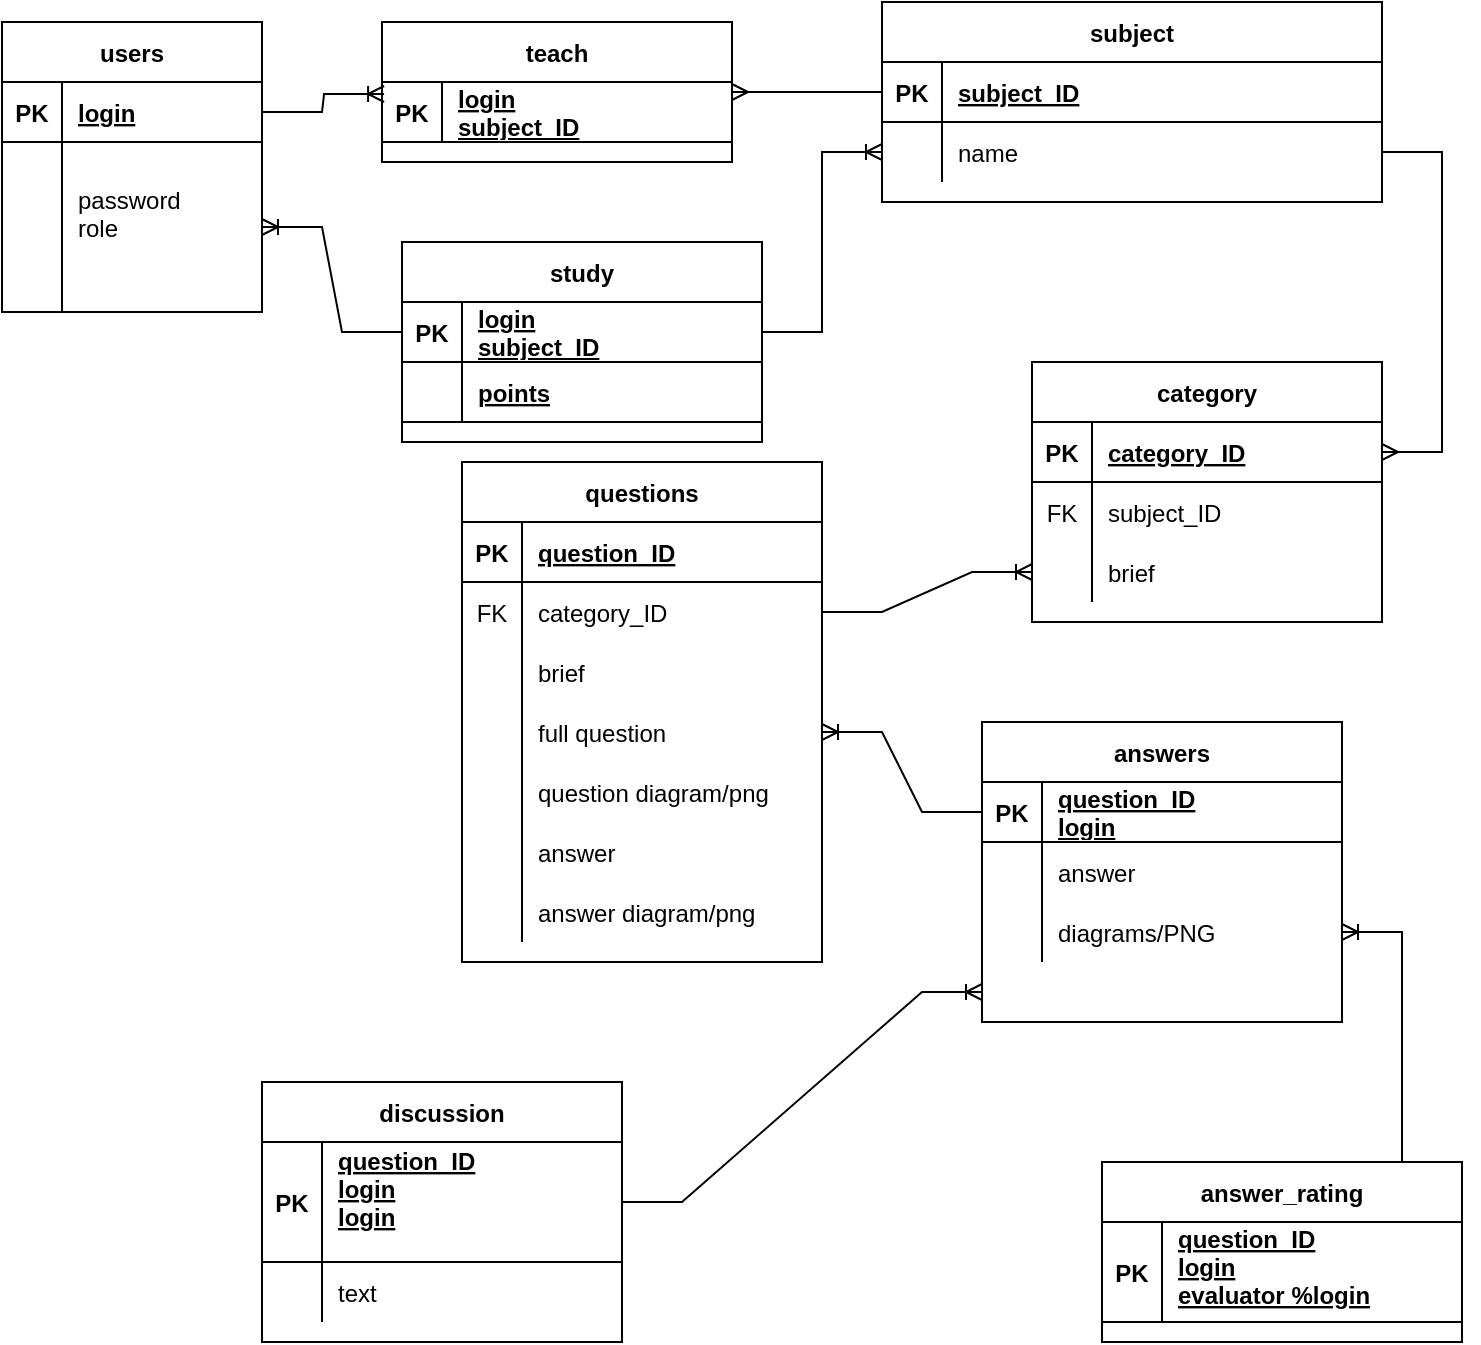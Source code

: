 <mxfile version="15.5.8" type="device"><diagram id="R2lEEEUBdFMjLlhIrx00" name="Page-1"><mxGraphModel dx="1350" dy="793" grid="1" gridSize="10" guides="1" tooltips="1" connect="1" arrows="1" fold="1" page="1" pageScale="1" pageWidth="850" pageHeight="1100" math="0" shadow="0" extFonts="Permanent Marker^https://fonts.googleapis.com/css?family=Permanent+Marker"><root><mxCell id="0"/><mxCell id="1" parent="0"/><mxCell id="C-vyLk0tnHw3VtMMgP7b-2" value="subject" style="shape=table;startSize=30;container=1;collapsible=1;childLayout=tableLayout;fixedRows=1;rowLines=0;fontStyle=1;align=center;resizeLast=1;" parent="1" vertex="1"><mxGeometry x="490" y="90" width="250" height="100" as="geometry"/></mxCell><mxCell id="C-vyLk0tnHw3VtMMgP7b-3" value="" style="shape=partialRectangle;collapsible=0;dropTarget=0;pointerEvents=0;fillColor=none;points=[[0,0.5],[1,0.5]];portConstraint=eastwest;top=0;left=0;right=0;bottom=1;" parent="C-vyLk0tnHw3VtMMgP7b-2" vertex="1"><mxGeometry y="30" width="250" height="30" as="geometry"/></mxCell><mxCell id="C-vyLk0tnHw3VtMMgP7b-4" value="PK" style="shape=partialRectangle;overflow=hidden;connectable=0;fillColor=none;top=0;left=0;bottom=0;right=0;fontStyle=1;" parent="C-vyLk0tnHw3VtMMgP7b-3" vertex="1"><mxGeometry width="30" height="30" as="geometry"><mxRectangle width="30" height="30" as="alternateBounds"/></mxGeometry></mxCell><mxCell id="C-vyLk0tnHw3VtMMgP7b-5" value="subject_ID" style="shape=partialRectangle;overflow=hidden;connectable=0;fillColor=none;top=0;left=0;bottom=0;right=0;align=left;spacingLeft=6;fontStyle=5;" parent="C-vyLk0tnHw3VtMMgP7b-3" vertex="1"><mxGeometry x="30" width="220" height="30" as="geometry"><mxRectangle width="220" height="30" as="alternateBounds"/></mxGeometry></mxCell><mxCell id="C-vyLk0tnHw3VtMMgP7b-6" value="" style="shape=partialRectangle;collapsible=0;dropTarget=0;pointerEvents=0;fillColor=none;points=[[0,0.5],[1,0.5]];portConstraint=eastwest;top=0;left=0;right=0;bottom=0;" parent="C-vyLk0tnHw3VtMMgP7b-2" vertex="1"><mxGeometry y="60" width="250" height="30" as="geometry"/></mxCell><mxCell id="C-vyLk0tnHw3VtMMgP7b-7" value="&#xA;" style="shape=partialRectangle;overflow=hidden;connectable=0;fillColor=none;top=0;left=0;bottom=0;right=0;" parent="C-vyLk0tnHw3VtMMgP7b-6" vertex="1"><mxGeometry width="30" height="30" as="geometry"><mxRectangle width="30" height="30" as="alternateBounds"/></mxGeometry></mxCell><mxCell id="C-vyLk0tnHw3VtMMgP7b-8" value="name" style="shape=partialRectangle;overflow=hidden;connectable=0;fillColor=none;top=0;left=0;bottom=0;right=0;align=left;spacingLeft=6;" parent="C-vyLk0tnHw3VtMMgP7b-6" vertex="1"><mxGeometry x="30" width="220" height="30" as="geometry"><mxRectangle width="220" height="30" as="alternateBounds"/></mxGeometry></mxCell><mxCell id="C-vyLk0tnHw3VtMMgP7b-23" value="users" style="shape=table;startSize=30;container=1;collapsible=1;childLayout=tableLayout;fixedRows=1;rowLines=0;fontStyle=1;align=center;resizeLast=1;" parent="1" vertex="1"><mxGeometry x="50" y="100" width="130" height="145" as="geometry"/></mxCell><mxCell id="C-vyLk0tnHw3VtMMgP7b-24" value="" style="shape=partialRectangle;collapsible=0;dropTarget=0;pointerEvents=0;fillColor=none;points=[[0,0.5],[1,0.5]];portConstraint=eastwest;top=0;left=0;right=0;bottom=1;" parent="C-vyLk0tnHw3VtMMgP7b-23" vertex="1"><mxGeometry y="30" width="130" height="30" as="geometry"/></mxCell><mxCell id="C-vyLk0tnHw3VtMMgP7b-25" value="PK" style="shape=partialRectangle;overflow=hidden;connectable=0;fillColor=none;top=0;left=0;bottom=0;right=0;fontStyle=1;" parent="C-vyLk0tnHw3VtMMgP7b-24" vertex="1"><mxGeometry width="30" height="30" as="geometry"><mxRectangle width="30" height="30" as="alternateBounds"/></mxGeometry></mxCell><mxCell id="C-vyLk0tnHw3VtMMgP7b-26" value="login" style="shape=partialRectangle;overflow=hidden;connectable=0;fillColor=none;top=0;left=0;bottom=0;right=0;align=left;spacingLeft=6;fontStyle=5;" parent="C-vyLk0tnHw3VtMMgP7b-24" vertex="1"><mxGeometry x="30" width="100" height="30" as="geometry"><mxRectangle width="100" height="30" as="alternateBounds"/></mxGeometry></mxCell><mxCell id="C-vyLk0tnHw3VtMMgP7b-27" value="" style="shape=partialRectangle;collapsible=0;dropTarget=0;pointerEvents=0;fillColor=none;points=[[0,0.5],[1,0.5]];portConstraint=eastwest;top=0;left=0;right=0;bottom=0;" parent="C-vyLk0tnHw3VtMMgP7b-23" vertex="1"><mxGeometry y="60" width="130" height="85" as="geometry"/></mxCell><mxCell id="C-vyLk0tnHw3VtMMgP7b-28" value="" style="shape=partialRectangle;overflow=hidden;connectable=0;fillColor=none;top=0;left=0;bottom=0;right=0;" parent="C-vyLk0tnHw3VtMMgP7b-27" vertex="1"><mxGeometry width="30" height="85" as="geometry"><mxRectangle width="30" height="85" as="alternateBounds"/></mxGeometry></mxCell><mxCell id="C-vyLk0tnHw3VtMMgP7b-29" value="password&#xA;role&#xA;" style="shape=partialRectangle;overflow=hidden;connectable=0;fillColor=none;top=0;left=0;bottom=0;right=0;align=left;spacingLeft=6;" parent="C-vyLk0tnHw3VtMMgP7b-27" vertex="1"><mxGeometry x="30" width="100" height="85" as="geometry"><mxRectangle width="100" height="85" as="alternateBounds"/></mxGeometry></mxCell><mxCell id="yp5gEyYCe2TFJWYQGYgd-33" value="teach" style="shape=table;startSize=30;container=1;collapsible=1;childLayout=tableLayout;fixedRows=1;rowLines=0;fontStyle=1;align=center;resizeLast=1;fillColor=default;" vertex="1" parent="1"><mxGeometry x="240" y="100" width="175" height="70" as="geometry"/></mxCell><mxCell id="yp5gEyYCe2TFJWYQGYgd-34" value="" style="shape=partialRectangle;collapsible=0;dropTarget=0;pointerEvents=0;fillColor=none;top=0;left=0;bottom=1;right=0;points=[[0,0.5],[1,0.5]];portConstraint=eastwest;" vertex="1" parent="yp5gEyYCe2TFJWYQGYgd-33"><mxGeometry y="30" width="175" height="30" as="geometry"/></mxCell><mxCell id="yp5gEyYCe2TFJWYQGYgd-35" value="PK" style="shape=partialRectangle;connectable=0;fillColor=none;top=0;left=0;bottom=0;right=0;fontStyle=1;overflow=hidden;" vertex="1" parent="yp5gEyYCe2TFJWYQGYgd-34"><mxGeometry width="30" height="30" as="geometry"><mxRectangle width="30" height="30" as="alternateBounds"/></mxGeometry></mxCell><mxCell id="yp5gEyYCe2TFJWYQGYgd-36" value="login&#xA;subject_ID&#xA;" style="shape=partialRectangle;connectable=0;fillColor=none;top=0;left=0;bottom=0;right=0;align=left;spacingLeft=6;fontStyle=5;overflow=hidden;" vertex="1" parent="yp5gEyYCe2TFJWYQGYgd-34"><mxGeometry x="30" width="145" height="30" as="geometry"><mxRectangle width="145" height="30" as="alternateBounds"/></mxGeometry></mxCell><mxCell id="yp5gEyYCe2TFJWYQGYgd-46" value="" style="edgeStyle=entityRelationEdgeStyle;fontSize=12;html=1;endArrow=ERoneToMany;rounded=0;exitX=1;exitY=0.5;exitDx=0;exitDy=0;entryX=0.006;entryY=0.2;entryDx=0;entryDy=0;entryPerimeter=0;" edge="1" parent="1" source="C-vyLk0tnHw3VtMMgP7b-24" target="yp5gEyYCe2TFJWYQGYgd-34"><mxGeometry width="100" height="100" relative="1" as="geometry"><mxPoint x="200" y="330" as="sourcePoint"/><mxPoint x="300" y="230" as="targetPoint"/></mxGeometry></mxCell><mxCell id="yp5gEyYCe2TFJWYQGYgd-47" value="" style="edgeStyle=entityRelationEdgeStyle;fontSize=12;html=1;endArrow=ERmany;rounded=0;exitX=0;exitY=0.5;exitDx=0;exitDy=0;entryX=1;entryY=0.5;entryDx=0;entryDy=0;" edge="1" parent="1" source="C-vyLk0tnHw3VtMMgP7b-3" target="yp5gEyYCe2TFJWYQGYgd-33"><mxGeometry width="100" height="100" relative="1" as="geometry"><mxPoint x="410" y="400" as="sourcePoint"/><mxPoint x="510" y="300" as="targetPoint"/></mxGeometry></mxCell><mxCell id="yp5gEyYCe2TFJWYQGYgd-48" value="questions" style="shape=table;startSize=30;container=1;collapsible=1;childLayout=tableLayout;fixedRows=1;rowLines=0;fontStyle=1;align=center;resizeLast=1;fillColor=default;" vertex="1" parent="1"><mxGeometry x="280" y="320" width="180" height="250" as="geometry"/></mxCell><mxCell id="yp5gEyYCe2TFJWYQGYgd-49" value="" style="shape=partialRectangle;collapsible=0;dropTarget=0;pointerEvents=0;fillColor=none;top=0;left=0;bottom=1;right=0;points=[[0,0.5],[1,0.5]];portConstraint=eastwest;" vertex="1" parent="yp5gEyYCe2TFJWYQGYgd-48"><mxGeometry y="30" width="180" height="30" as="geometry"/></mxCell><mxCell id="yp5gEyYCe2TFJWYQGYgd-50" value="PK" style="shape=partialRectangle;connectable=0;fillColor=none;top=0;left=0;bottom=0;right=0;fontStyle=1;overflow=hidden;" vertex="1" parent="yp5gEyYCe2TFJWYQGYgd-49"><mxGeometry width="30" height="30" as="geometry"><mxRectangle width="30" height="30" as="alternateBounds"/></mxGeometry></mxCell><mxCell id="yp5gEyYCe2TFJWYQGYgd-51" value="question_ID" style="shape=partialRectangle;connectable=0;fillColor=none;top=0;left=0;bottom=0;right=0;align=left;spacingLeft=6;fontStyle=5;overflow=hidden;" vertex="1" parent="yp5gEyYCe2TFJWYQGYgd-49"><mxGeometry x="30" width="150" height="30" as="geometry"><mxRectangle width="150" height="30" as="alternateBounds"/></mxGeometry></mxCell><mxCell id="yp5gEyYCe2TFJWYQGYgd-52" value="" style="shape=partialRectangle;collapsible=0;dropTarget=0;pointerEvents=0;fillColor=none;top=0;left=0;bottom=0;right=0;points=[[0,0.5],[1,0.5]];portConstraint=eastwest;" vertex="1" parent="yp5gEyYCe2TFJWYQGYgd-48"><mxGeometry y="60" width="180" height="30" as="geometry"/></mxCell><mxCell id="yp5gEyYCe2TFJWYQGYgd-53" value="FK" style="shape=partialRectangle;connectable=0;fillColor=none;top=0;left=0;bottom=0;right=0;editable=1;overflow=hidden;" vertex="1" parent="yp5gEyYCe2TFJWYQGYgd-52"><mxGeometry width="30" height="30" as="geometry"><mxRectangle width="30" height="30" as="alternateBounds"/></mxGeometry></mxCell><mxCell id="yp5gEyYCe2TFJWYQGYgd-54" value="category_ID" style="shape=partialRectangle;connectable=0;fillColor=none;top=0;left=0;bottom=0;right=0;align=left;spacingLeft=6;overflow=hidden;" vertex="1" parent="yp5gEyYCe2TFJWYQGYgd-52"><mxGeometry x="30" width="150" height="30" as="geometry"><mxRectangle width="150" height="30" as="alternateBounds"/></mxGeometry></mxCell><mxCell id="yp5gEyYCe2TFJWYQGYgd-70" style="shape=partialRectangle;collapsible=0;dropTarget=0;pointerEvents=0;fillColor=none;top=0;left=0;bottom=0;right=0;points=[[0,0.5],[1,0.5]];portConstraint=eastwest;" vertex="1" parent="yp5gEyYCe2TFJWYQGYgd-48"><mxGeometry y="90" width="180" height="30" as="geometry"/></mxCell><mxCell id="yp5gEyYCe2TFJWYQGYgd-71" style="shape=partialRectangle;connectable=0;fillColor=none;top=0;left=0;bottom=0;right=0;editable=1;overflow=hidden;" vertex="1" parent="yp5gEyYCe2TFJWYQGYgd-70"><mxGeometry width="30" height="30" as="geometry"><mxRectangle width="30" height="30" as="alternateBounds"/></mxGeometry></mxCell><mxCell id="yp5gEyYCe2TFJWYQGYgd-72" value="brief" style="shape=partialRectangle;connectable=0;fillColor=none;top=0;left=0;bottom=0;right=0;align=left;spacingLeft=6;overflow=hidden;" vertex="1" parent="yp5gEyYCe2TFJWYQGYgd-70"><mxGeometry x="30" width="150" height="30" as="geometry"><mxRectangle width="150" height="30" as="alternateBounds"/></mxGeometry></mxCell><mxCell id="yp5gEyYCe2TFJWYQGYgd-73" style="shape=partialRectangle;collapsible=0;dropTarget=0;pointerEvents=0;fillColor=none;top=0;left=0;bottom=0;right=0;points=[[0,0.5],[1,0.5]];portConstraint=eastwest;" vertex="1" parent="yp5gEyYCe2TFJWYQGYgd-48"><mxGeometry y="120" width="180" height="30" as="geometry"/></mxCell><mxCell id="yp5gEyYCe2TFJWYQGYgd-74" style="shape=partialRectangle;connectable=0;fillColor=none;top=0;left=0;bottom=0;right=0;editable=1;overflow=hidden;" vertex="1" parent="yp5gEyYCe2TFJWYQGYgd-73"><mxGeometry width="30" height="30" as="geometry"><mxRectangle width="30" height="30" as="alternateBounds"/></mxGeometry></mxCell><mxCell id="yp5gEyYCe2TFJWYQGYgd-75" value="full question" style="shape=partialRectangle;connectable=0;fillColor=none;top=0;left=0;bottom=0;right=0;align=left;spacingLeft=6;overflow=hidden;" vertex="1" parent="yp5gEyYCe2TFJWYQGYgd-73"><mxGeometry x="30" width="150" height="30" as="geometry"><mxRectangle width="150" height="30" as="alternateBounds"/></mxGeometry></mxCell><mxCell id="yp5gEyYCe2TFJWYQGYgd-117" style="shape=partialRectangle;collapsible=0;dropTarget=0;pointerEvents=0;fillColor=none;top=0;left=0;bottom=0;right=0;points=[[0,0.5],[1,0.5]];portConstraint=eastwest;" vertex="1" parent="yp5gEyYCe2TFJWYQGYgd-48"><mxGeometry y="150" width="180" height="30" as="geometry"/></mxCell><mxCell id="yp5gEyYCe2TFJWYQGYgd-118" style="shape=partialRectangle;connectable=0;fillColor=none;top=0;left=0;bottom=0;right=0;editable=1;overflow=hidden;" vertex="1" parent="yp5gEyYCe2TFJWYQGYgd-117"><mxGeometry width="30" height="30" as="geometry"><mxRectangle width="30" height="30" as="alternateBounds"/></mxGeometry></mxCell><mxCell id="yp5gEyYCe2TFJWYQGYgd-119" value="question diagram/png" style="shape=partialRectangle;connectable=0;fillColor=none;top=0;left=0;bottom=0;right=0;align=left;spacingLeft=6;overflow=hidden;" vertex="1" parent="yp5gEyYCe2TFJWYQGYgd-117"><mxGeometry x="30" width="150" height="30" as="geometry"><mxRectangle width="150" height="30" as="alternateBounds"/></mxGeometry></mxCell><mxCell id="yp5gEyYCe2TFJWYQGYgd-79" style="shape=partialRectangle;collapsible=0;dropTarget=0;pointerEvents=0;fillColor=none;top=0;left=0;bottom=0;right=0;points=[[0,0.5],[1,0.5]];portConstraint=eastwest;" vertex="1" parent="yp5gEyYCe2TFJWYQGYgd-48"><mxGeometry y="180" width="180" height="30" as="geometry"/></mxCell><mxCell id="yp5gEyYCe2TFJWYQGYgd-80" style="shape=partialRectangle;connectable=0;fillColor=none;top=0;left=0;bottom=0;right=0;editable=1;overflow=hidden;" vertex="1" parent="yp5gEyYCe2TFJWYQGYgd-79"><mxGeometry width="30" height="30" as="geometry"><mxRectangle width="30" height="30" as="alternateBounds"/></mxGeometry></mxCell><mxCell id="yp5gEyYCe2TFJWYQGYgd-81" value="answer" style="shape=partialRectangle;connectable=0;fillColor=none;top=0;left=0;bottom=0;right=0;align=left;spacingLeft=6;overflow=hidden;" vertex="1" parent="yp5gEyYCe2TFJWYQGYgd-79"><mxGeometry x="30" width="150" height="30" as="geometry"><mxRectangle width="150" height="30" as="alternateBounds"/></mxGeometry></mxCell><mxCell id="yp5gEyYCe2TFJWYQGYgd-188" style="shape=partialRectangle;collapsible=0;dropTarget=0;pointerEvents=0;fillColor=none;top=0;left=0;bottom=0;right=0;points=[[0,0.5],[1,0.5]];portConstraint=eastwest;" vertex="1" parent="yp5gEyYCe2TFJWYQGYgd-48"><mxGeometry y="210" width="180" height="30" as="geometry"/></mxCell><mxCell id="yp5gEyYCe2TFJWYQGYgd-189" style="shape=partialRectangle;connectable=0;fillColor=none;top=0;left=0;bottom=0;right=0;editable=1;overflow=hidden;" vertex="1" parent="yp5gEyYCe2TFJWYQGYgd-188"><mxGeometry width="30" height="30" as="geometry"><mxRectangle width="30" height="30" as="alternateBounds"/></mxGeometry></mxCell><mxCell id="yp5gEyYCe2TFJWYQGYgd-190" value="answer diagram/png" style="shape=partialRectangle;connectable=0;fillColor=none;top=0;left=0;bottom=0;right=0;align=left;spacingLeft=6;overflow=hidden;" vertex="1" parent="yp5gEyYCe2TFJWYQGYgd-188"><mxGeometry x="30" width="150" height="30" as="geometry"><mxRectangle width="150" height="30" as="alternateBounds"/></mxGeometry></mxCell><mxCell id="yp5gEyYCe2TFJWYQGYgd-85" value="answer_rating" style="shape=table;startSize=30;container=1;collapsible=1;childLayout=tableLayout;fixedRows=1;rowLines=0;fontStyle=1;align=center;resizeLast=1;fillColor=default;" vertex="1" parent="1"><mxGeometry x="600" y="670" width="180" height="90" as="geometry"/></mxCell><mxCell id="yp5gEyYCe2TFJWYQGYgd-86" value="" style="shape=partialRectangle;collapsible=0;dropTarget=0;pointerEvents=0;fillColor=none;top=0;left=0;bottom=1;right=0;points=[[0,0.5],[1,0.5]];portConstraint=eastwest;" vertex="1" parent="yp5gEyYCe2TFJWYQGYgd-85"><mxGeometry y="30" width="180" height="50" as="geometry"/></mxCell><mxCell id="yp5gEyYCe2TFJWYQGYgd-87" value="PK" style="shape=partialRectangle;connectable=0;fillColor=none;top=0;left=0;bottom=0;right=0;fontStyle=1;overflow=hidden;" vertex="1" parent="yp5gEyYCe2TFJWYQGYgd-86"><mxGeometry width="30" height="50" as="geometry"><mxRectangle width="30" height="50" as="alternateBounds"/></mxGeometry></mxCell><mxCell id="yp5gEyYCe2TFJWYQGYgd-88" value="question_ID&#xA;login&#xA;evaluator %login&#xA;" style="shape=partialRectangle;connectable=0;fillColor=none;top=0;left=0;bottom=0;right=0;align=left;spacingLeft=6;fontStyle=5;overflow=hidden;" vertex="1" parent="yp5gEyYCe2TFJWYQGYgd-86"><mxGeometry x="30" width="150" height="50" as="geometry"><mxRectangle width="150" height="50" as="alternateBounds"/></mxGeometry></mxCell><mxCell id="yp5gEyYCe2TFJWYQGYgd-101" value="answers" style="shape=table;startSize=30;container=1;collapsible=1;childLayout=tableLayout;fixedRows=1;rowLines=0;fontStyle=1;align=center;resizeLast=1;fillColor=default;" vertex="1" parent="1"><mxGeometry x="540" y="450" width="180" height="150" as="geometry"/></mxCell><mxCell id="yp5gEyYCe2TFJWYQGYgd-102" value="" style="shape=partialRectangle;collapsible=0;dropTarget=0;pointerEvents=0;fillColor=none;top=0;left=0;bottom=1;right=0;points=[[0,0.5],[1,0.5]];portConstraint=eastwest;" vertex="1" parent="yp5gEyYCe2TFJWYQGYgd-101"><mxGeometry y="30" width="180" height="30" as="geometry"/></mxCell><mxCell id="yp5gEyYCe2TFJWYQGYgd-103" value="PK" style="shape=partialRectangle;connectable=0;fillColor=none;top=0;left=0;bottom=0;right=0;fontStyle=1;overflow=hidden;" vertex="1" parent="yp5gEyYCe2TFJWYQGYgd-102"><mxGeometry width="30" height="30" as="geometry"><mxRectangle width="30" height="30" as="alternateBounds"/></mxGeometry></mxCell><mxCell id="yp5gEyYCe2TFJWYQGYgd-104" value="question_ID&#xA;login&#xA;" style="shape=partialRectangle;connectable=0;fillColor=none;top=0;left=0;bottom=0;right=0;align=left;spacingLeft=6;fontStyle=5;overflow=hidden;" vertex="1" parent="yp5gEyYCe2TFJWYQGYgd-102"><mxGeometry x="30" width="150" height="30" as="geometry"><mxRectangle width="150" height="30" as="alternateBounds"/></mxGeometry></mxCell><mxCell id="yp5gEyYCe2TFJWYQGYgd-105" value="" style="shape=partialRectangle;collapsible=0;dropTarget=0;pointerEvents=0;fillColor=none;top=0;left=0;bottom=0;right=0;points=[[0,0.5],[1,0.5]];portConstraint=eastwest;" vertex="1" parent="yp5gEyYCe2TFJWYQGYgd-101"><mxGeometry y="60" width="180" height="30" as="geometry"/></mxCell><mxCell id="yp5gEyYCe2TFJWYQGYgd-106" value="" style="shape=partialRectangle;connectable=0;fillColor=none;top=0;left=0;bottom=0;right=0;editable=1;overflow=hidden;" vertex="1" parent="yp5gEyYCe2TFJWYQGYgd-105"><mxGeometry width="30" height="30" as="geometry"><mxRectangle width="30" height="30" as="alternateBounds"/></mxGeometry></mxCell><mxCell id="yp5gEyYCe2TFJWYQGYgd-107" value="answer" style="shape=partialRectangle;connectable=0;fillColor=none;top=0;left=0;bottom=0;right=0;align=left;spacingLeft=6;overflow=hidden;" vertex="1" parent="yp5gEyYCe2TFJWYQGYgd-105"><mxGeometry x="30" width="150" height="30" as="geometry"><mxRectangle width="150" height="30" as="alternateBounds"/></mxGeometry></mxCell><mxCell id="yp5gEyYCe2TFJWYQGYgd-114" style="shape=partialRectangle;collapsible=0;dropTarget=0;pointerEvents=0;fillColor=none;top=0;left=0;bottom=0;right=0;points=[[0,0.5],[1,0.5]];portConstraint=eastwest;" vertex="1" parent="yp5gEyYCe2TFJWYQGYgd-101"><mxGeometry y="90" width="180" height="30" as="geometry"/></mxCell><mxCell id="yp5gEyYCe2TFJWYQGYgd-115" style="shape=partialRectangle;connectable=0;fillColor=none;top=0;left=0;bottom=0;right=0;editable=1;overflow=hidden;" vertex="1" parent="yp5gEyYCe2TFJWYQGYgd-114"><mxGeometry width="30" height="30" as="geometry"><mxRectangle width="30" height="30" as="alternateBounds"/></mxGeometry></mxCell><mxCell id="yp5gEyYCe2TFJWYQGYgd-116" value="diagrams/PNG" style="shape=partialRectangle;connectable=0;fillColor=none;top=0;left=0;bottom=0;right=0;align=left;spacingLeft=6;overflow=hidden;" vertex="1" parent="yp5gEyYCe2TFJWYQGYgd-114"><mxGeometry x="30" width="150" height="30" as="geometry"><mxRectangle width="150" height="30" as="alternateBounds"/></mxGeometry></mxCell><mxCell id="yp5gEyYCe2TFJWYQGYgd-120" value="category" style="shape=table;startSize=30;container=1;collapsible=1;childLayout=tableLayout;fixedRows=1;rowLines=0;fontStyle=1;align=center;resizeLast=1;fillColor=default;" vertex="1" parent="1"><mxGeometry x="565" y="270" width="175" height="130" as="geometry"/></mxCell><mxCell id="yp5gEyYCe2TFJWYQGYgd-121" value="" style="shape=partialRectangle;collapsible=0;dropTarget=0;pointerEvents=0;fillColor=none;top=0;left=0;bottom=1;right=0;points=[[0,0.5],[1,0.5]];portConstraint=eastwest;" vertex="1" parent="yp5gEyYCe2TFJWYQGYgd-120"><mxGeometry y="30" width="175" height="30" as="geometry"/></mxCell><mxCell id="yp5gEyYCe2TFJWYQGYgd-122" value="PK" style="shape=partialRectangle;connectable=0;fillColor=none;top=0;left=0;bottom=0;right=0;fontStyle=1;overflow=hidden;" vertex="1" parent="yp5gEyYCe2TFJWYQGYgd-121"><mxGeometry width="30" height="30" as="geometry"><mxRectangle width="30" height="30" as="alternateBounds"/></mxGeometry></mxCell><mxCell id="yp5gEyYCe2TFJWYQGYgd-123" value="category_ID" style="shape=partialRectangle;connectable=0;fillColor=none;top=0;left=0;bottom=0;right=0;align=left;spacingLeft=6;fontStyle=5;overflow=hidden;" vertex="1" parent="yp5gEyYCe2TFJWYQGYgd-121"><mxGeometry x="30" width="145" height="30" as="geometry"><mxRectangle width="145" height="30" as="alternateBounds"/></mxGeometry></mxCell><mxCell id="yp5gEyYCe2TFJWYQGYgd-133" style="shape=partialRectangle;collapsible=0;dropTarget=0;pointerEvents=0;fillColor=none;top=0;left=0;bottom=0;right=0;points=[[0,0.5],[1,0.5]];portConstraint=eastwest;" vertex="1" parent="yp5gEyYCe2TFJWYQGYgd-120"><mxGeometry y="60" width="175" height="30" as="geometry"/></mxCell><mxCell id="yp5gEyYCe2TFJWYQGYgd-134" value="FK" style="shape=partialRectangle;connectable=0;fillColor=none;top=0;left=0;bottom=0;right=0;editable=1;overflow=hidden;" vertex="1" parent="yp5gEyYCe2TFJWYQGYgd-133"><mxGeometry width="30" height="30" as="geometry"><mxRectangle width="30" height="30" as="alternateBounds"/></mxGeometry></mxCell><mxCell id="yp5gEyYCe2TFJWYQGYgd-135" value="subject_ID" style="shape=partialRectangle;connectable=0;fillColor=none;top=0;left=0;bottom=0;right=0;align=left;spacingLeft=6;overflow=hidden;" vertex="1" parent="yp5gEyYCe2TFJWYQGYgd-133"><mxGeometry x="30" width="145" height="30" as="geometry"><mxRectangle width="145" height="30" as="alternateBounds"/></mxGeometry></mxCell><mxCell id="yp5gEyYCe2TFJWYQGYgd-124" value="" style="shape=partialRectangle;collapsible=0;dropTarget=0;pointerEvents=0;fillColor=none;top=0;left=0;bottom=0;right=0;points=[[0,0.5],[1,0.5]];portConstraint=eastwest;" vertex="1" parent="yp5gEyYCe2TFJWYQGYgd-120"><mxGeometry y="90" width="175" height="30" as="geometry"/></mxCell><mxCell id="yp5gEyYCe2TFJWYQGYgd-125" value="" style="shape=partialRectangle;connectable=0;fillColor=none;top=0;left=0;bottom=0;right=0;editable=1;overflow=hidden;" vertex="1" parent="yp5gEyYCe2TFJWYQGYgd-124"><mxGeometry width="30" height="30" as="geometry"><mxRectangle width="30" height="30" as="alternateBounds"/></mxGeometry></mxCell><mxCell id="yp5gEyYCe2TFJWYQGYgd-126" value="brief" style="shape=partialRectangle;connectable=0;fillColor=none;top=0;left=0;bottom=0;right=0;align=left;spacingLeft=6;overflow=hidden;" vertex="1" parent="yp5gEyYCe2TFJWYQGYgd-124"><mxGeometry x="30" width="145" height="30" as="geometry"><mxRectangle width="145" height="30" as="alternateBounds"/></mxGeometry></mxCell><mxCell id="yp5gEyYCe2TFJWYQGYgd-136" value="" style="edgeStyle=entityRelationEdgeStyle;fontSize=12;html=1;endArrow=ERmany;rounded=0;exitX=1;exitY=0.5;exitDx=0;exitDy=0;entryX=1;entryY=0.5;entryDx=0;entryDy=0;" edge="1" parent="1" source="C-vyLk0tnHw3VtMMgP7b-6" target="yp5gEyYCe2TFJWYQGYgd-121"><mxGeometry width="100" height="100" relative="1" as="geometry"><mxPoint x="360" y="670" as="sourcePoint"/><mxPoint x="460" y="570" as="targetPoint"/></mxGeometry></mxCell><mxCell id="yp5gEyYCe2TFJWYQGYgd-137" value="" style="edgeStyle=entityRelationEdgeStyle;fontSize=12;html=1;endArrow=ERoneToMany;rounded=0;exitX=1;exitY=0.5;exitDx=0;exitDy=0;entryX=0;entryY=0.5;entryDx=0;entryDy=0;" edge="1" parent="1" source="yp5gEyYCe2TFJWYQGYgd-52" target="yp5gEyYCe2TFJWYQGYgd-124"><mxGeometry width="100" height="100" relative="1" as="geometry"><mxPoint x="380" y="750" as="sourcePoint"/><mxPoint x="480" y="650" as="targetPoint"/></mxGeometry></mxCell><mxCell id="yp5gEyYCe2TFJWYQGYgd-138" value="" style="edgeStyle=entityRelationEdgeStyle;fontSize=12;html=1;endArrow=ERoneToMany;rounded=0;exitX=0;exitY=0.5;exitDx=0;exitDy=0;entryX=1;entryY=0.5;entryDx=0;entryDy=0;" edge="1" parent="1" source="yp5gEyYCe2TFJWYQGYgd-102" target="yp5gEyYCe2TFJWYQGYgd-73"><mxGeometry width="100" height="100" relative="1" as="geometry"><mxPoint x="330" y="750" as="sourcePoint"/><mxPoint x="430" y="650" as="targetPoint"/></mxGeometry></mxCell><mxCell id="yp5gEyYCe2TFJWYQGYgd-139" value="" style="edgeStyle=entityRelationEdgeStyle;fontSize=12;html=1;endArrow=ERoneToMany;rounded=0;exitX=1;exitY=0;exitDx=0;exitDy=0;entryX=1;entryY=0.5;entryDx=0;entryDy=0;" edge="1" parent="1" source="yp5gEyYCe2TFJWYQGYgd-85" target="yp5gEyYCe2TFJWYQGYgd-114"><mxGeometry width="100" height="100" relative="1" as="geometry"><mxPoint x="470" y="800" as="sourcePoint"/><mxPoint x="570" y="700" as="targetPoint"/></mxGeometry></mxCell><mxCell id="yp5gEyYCe2TFJWYQGYgd-153" value="study" style="shape=table;startSize=30;container=1;collapsible=1;childLayout=tableLayout;fixedRows=1;rowLines=0;fontStyle=1;align=center;resizeLast=1;fillColor=default;" vertex="1" parent="1"><mxGeometry x="250" y="210" width="180" height="100" as="geometry"/></mxCell><mxCell id="yp5gEyYCe2TFJWYQGYgd-154" value="" style="shape=partialRectangle;collapsible=0;dropTarget=0;pointerEvents=0;fillColor=none;top=0;left=0;bottom=1;right=0;points=[[0,0.5],[1,0.5]];portConstraint=eastwest;" vertex="1" parent="yp5gEyYCe2TFJWYQGYgd-153"><mxGeometry y="30" width="180" height="30" as="geometry"/></mxCell><mxCell id="yp5gEyYCe2TFJWYQGYgd-155" value="PK" style="shape=partialRectangle;connectable=0;fillColor=none;top=0;left=0;bottom=0;right=0;fontStyle=1;overflow=hidden;" vertex="1" parent="yp5gEyYCe2TFJWYQGYgd-154"><mxGeometry width="30" height="30" as="geometry"><mxRectangle width="30" height="30" as="alternateBounds"/></mxGeometry></mxCell><mxCell id="yp5gEyYCe2TFJWYQGYgd-156" value="login&#xA;subject_ID&#xA;" style="shape=partialRectangle;connectable=0;fillColor=none;top=0;left=0;bottom=0;right=0;align=left;spacingLeft=6;fontStyle=5;overflow=hidden;" vertex="1" parent="yp5gEyYCe2TFJWYQGYgd-154"><mxGeometry x="30" width="150" height="30" as="geometry"><mxRectangle width="150" height="30" as="alternateBounds"/></mxGeometry></mxCell><mxCell id="yp5gEyYCe2TFJWYQGYgd-199" style="shape=partialRectangle;collapsible=0;dropTarget=0;pointerEvents=0;fillColor=none;top=0;left=0;bottom=1;right=0;points=[[0,0.5],[1,0.5]];portConstraint=eastwest;" vertex="1" parent="yp5gEyYCe2TFJWYQGYgd-153"><mxGeometry y="60" width="180" height="30" as="geometry"/></mxCell><mxCell id="yp5gEyYCe2TFJWYQGYgd-200" style="shape=partialRectangle;connectable=0;fillColor=none;top=0;left=0;bottom=0;right=0;fontStyle=1;overflow=hidden;" vertex="1" parent="yp5gEyYCe2TFJWYQGYgd-199"><mxGeometry width="30" height="30" as="geometry"><mxRectangle width="30" height="30" as="alternateBounds"/></mxGeometry></mxCell><mxCell id="yp5gEyYCe2TFJWYQGYgd-201" value="points" style="shape=partialRectangle;connectable=0;fillColor=none;top=0;left=0;bottom=0;right=0;align=left;spacingLeft=6;fontStyle=5;overflow=hidden;" vertex="1" parent="yp5gEyYCe2TFJWYQGYgd-199"><mxGeometry x="30" width="150" height="30" as="geometry"><mxRectangle width="150" height="30" as="alternateBounds"/></mxGeometry></mxCell><mxCell id="yp5gEyYCe2TFJWYQGYgd-170" value="discussion" style="shape=table;startSize=30;container=1;collapsible=1;childLayout=tableLayout;fixedRows=1;rowLines=0;fontStyle=1;align=center;resizeLast=1;fillColor=default;" vertex="1" parent="1"><mxGeometry x="180" y="630" width="180" height="130" as="geometry"/></mxCell><mxCell id="yp5gEyYCe2TFJWYQGYgd-171" value="" style="shape=partialRectangle;collapsible=0;dropTarget=0;pointerEvents=0;fillColor=none;top=0;left=0;bottom=1;right=0;points=[[0,0.5],[1,0.5]];portConstraint=eastwest;" vertex="1" parent="yp5gEyYCe2TFJWYQGYgd-170"><mxGeometry y="30" width="180" height="60" as="geometry"/></mxCell><mxCell id="yp5gEyYCe2TFJWYQGYgd-172" value="PK" style="shape=partialRectangle;connectable=0;fillColor=none;top=0;left=0;bottom=0;right=0;fontStyle=1;overflow=hidden;" vertex="1" parent="yp5gEyYCe2TFJWYQGYgd-171"><mxGeometry width="30" height="60" as="geometry"><mxRectangle width="30" height="60" as="alternateBounds"/></mxGeometry></mxCell><mxCell id="yp5gEyYCe2TFJWYQGYgd-173" value="question_ID&#xA;login&#xA;login&#xA;" style="shape=partialRectangle;connectable=0;fillColor=none;top=0;left=0;bottom=0;right=0;align=left;spacingLeft=6;fontStyle=5;overflow=hidden;" vertex="1" parent="yp5gEyYCe2TFJWYQGYgd-171"><mxGeometry x="30" width="150" height="60" as="geometry"><mxRectangle width="150" height="60" as="alternateBounds"/></mxGeometry></mxCell><mxCell id="yp5gEyYCe2TFJWYQGYgd-174" value="" style="shape=partialRectangle;collapsible=0;dropTarget=0;pointerEvents=0;fillColor=none;top=0;left=0;bottom=0;right=0;points=[[0,0.5],[1,0.5]];portConstraint=eastwest;" vertex="1" parent="yp5gEyYCe2TFJWYQGYgd-170"><mxGeometry y="90" width="180" height="30" as="geometry"/></mxCell><mxCell id="yp5gEyYCe2TFJWYQGYgd-175" value="" style="shape=partialRectangle;connectable=0;fillColor=none;top=0;left=0;bottom=0;right=0;editable=1;overflow=hidden;" vertex="1" parent="yp5gEyYCe2TFJWYQGYgd-174"><mxGeometry width="30" height="30" as="geometry"><mxRectangle width="30" height="30" as="alternateBounds"/></mxGeometry></mxCell><mxCell id="yp5gEyYCe2TFJWYQGYgd-176" value="text" style="shape=partialRectangle;connectable=0;fillColor=none;top=0;left=0;bottom=0;right=0;align=left;spacingLeft=6;overflow=hidden;" vertex="1" parent="yp5gEyYCe2TFJWYQGYgd-174"><mxGeometry x="30" width="150" height="30" as="geometry"><mxRectangle width="150" height="30" as="alternateBounds"/></mxGeometry></mxCell><mxCell id="yp5gEyYCe2TFJWYQGYgd-186" value="" style="edgeStyle=entityRelationEdgeStyle;fontSize=12;html=1;endArrow=ERoneToMany;rounded=0;entryX=0;entryY=0.5;entryDx=0;entryDy=0;exitX=1;exitY=0.5;exitDx=0;exitDy=0;" edge="1" parent="1" source="yp5gEyYCe2TFJWYQGYgd-154" target="C-vyLk0tnHw3VtMMgP7b-6"><mxGeometry width="100" height="100" relative="1" as="geometry"><mxPoint x="130" y="540" as="sourcePoint"/><mxPoint x="230" y="440" as="targetPoint"/></mxGeometry></mxCell><mxCell id="yp5gEyYCe2TFJWYQGYgd-187" value="" style="edgeStyle=entityRelationEdgeStyle;fontSize=12;html=1;endArrow=ERoneToMany;rounded=0;entryX=1;entryY=0.5;entryDx=0;entryDy=0;exitX=0;exitY=0.5;exitDx=0;exitDy=0;" edge="1" parent="1" source="yp5gEyYCe2TFJWYQGYgd-154" target="C-vyLk0tnHw3VtMMgP7b-27"><mxGeometry width="100" height="100" relative="1" as="geometry"><mxPoint x="80" y="520" as="sourcePoint"/><mxPoint x="180" y="420" as="targetPoint"/></mxGeometry></mxCell><mxCell id="yp5gEyYCe2TFJWYQGYgd-202" value="" style="edgeStyle=entityRelationEdgeStyle;fontSize=12;html=1;endArrow=ERoneToMany;rounded=0;exitX=1;exitY=0.5;exitDx=0;exitDy=0;entryX=0;entryY=0.5;entryDx=0;entryDy=0;" edge="1" parent="1" source="yp5gEyYCe2TFJWYQGYgd-171"><mxGeometry width="100" height="100" relative="1" as="geometry"><mxPoint x="420" y="750" as="sourcePoint"/><mxPoint x="540" y="585" as="targetPoint"/></mxGeometry></mxCell></root></mxGraphModel></diagram></mxfile>
